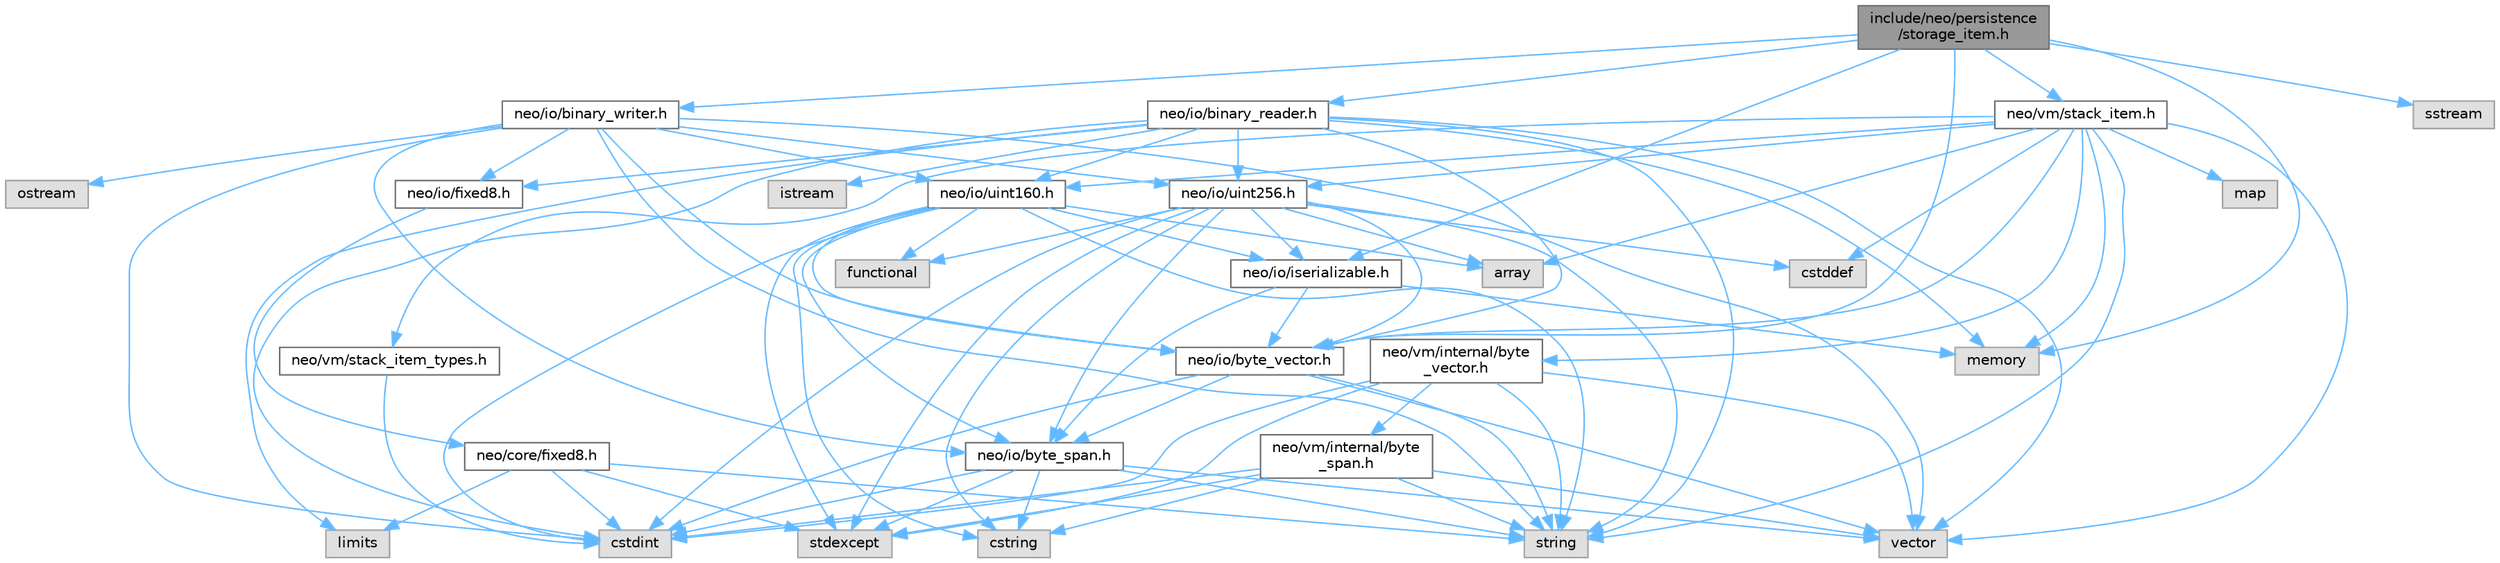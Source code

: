 digraph "include/neo/persistence/storage_item.h"
{
 // LATEX_PDF_SIZE
  bgcolor="transparent";
  edge [fontname=Helvetica,fontsize=10,labelfontname=Helvetica,labelfontsize=10];
  node [fontname=Helvetica,fontsize=10,shape=box,height=0.2,width=0.4];
  Node1 [id="Node000001",label="include/neo/persistence\l/storage_item.h",height=0.2,width=0.4,color="gray40", fillcolor="grey60", style="filled", fontcolor="black",tooltip=" "];
  Node1 -> Node2 [id="edge85_Node000001_Node000002",color="steelblue1",style="solid",tooltip=" "];
  Node2 [id="Node000002",label="neo/io/binary_reader.h",height=0.2,width=0.4,color="grey40", fillcolor="white", style="filled",URL="$binary__reader_8h.html",tooltip=" "];
  Node2 -> Node3 [id="edge86_Node000002_Node000003",color="steelblue1",style="solid",tooltip=" "];
  Node3 [id="Node000003",label="neo/io/byte_vector.h",height=0.2,width=0.4,color="grey40", fillcolor="white", style="filled",URL="$io_2byte__vector_8h.html",tooltip=" "];
  Node3 -> Node4 [id="edge87_Node000003_Node000004",color="steelblue1",style="solid",tooltip=" "];
  Node4 [id="Node000004",label="neo/io/byte_span.h",height=0.2,width=0.4,color="grey40", fillcolor="white", style="filled",URL="$io_2byte__span_8h.html",tooltip=" "];
  Node4 -> Node5 [id="edge88_Node000004_Node000005",color="steelblue1",style="solid",tooltip=" "];
  Node5 [id="Node000005",label="cstdint",height=0.2,width=0.4,color="grey60", fillcolor="#E0E0E0", style="filled",tooltip=" "];
  Node4 -> Node6 [id="edge89_Node000004_Node000006",color="steelblue1",style="solid",tooltip=" "];
  Node6 [id="Node000006",label="cstring",height=0.2,width=0.4,color="grey60", fillcolor="#E0E0E0", style="filled",tooltip=" "];
  Node4 -> Node7 [id="edge90_Node000004_Node000007",color="steelblue1",style="solid",tooltip=" "];
  Node7 [id="Node000007",label="stdexcept",height=0.2,width=0.4,color="grey60", fillcolor="#E0E0E0", style="filled",tooltip=" "];
  Node4 -> Node8 [id="edge91_Node000004_Node000008",color="steelblue1",style="solid",tooltip=" "];
  Node8 [id="Node000008",label="string",height=0.2,width=0.4,color="grey60", fillcolor="#E0E0E0", style="filled",tooltip=" "];
  Node4 -> Node9 [id="edge92_Node000004_Node000009",color="steelblue1",style="solid",tooltip=" "];
  Node9 [id="Node000009",label="vector",height=0.2,width=0.4,color="grey60", fillcolor="#E0E0E0", style="filled",tooltip=" "];
  Node3 -> Node5 [id="edge93_Node000003_Node000005",color="steelblue1",style="solid",tooltip=" "];
  Node3 -> Node8 [id="edge94_Node000003_Node000008",color="steelblue1",style="solid",tooltip=" "];
  Node3 -> Node9 [id="edge95_Node000003_Node000009",color="steelblue1",style="solid",tooltip=" "];
  Node2 -> Node10 [id="edge96_Node000002_Node000010",color="steelblue1",style="solid",tooltip=" "];
  Node10 [id="Node000010",label="neo/io/fixed8.h",height=0.2,width=0.4,color="grey40", fillcolor="white", style="filled",URL="$io_2fixed8_8h.html",tooltip=" "];
  Node10 -> Node11 [id="edge97_Node000010_Node000011",color="steelblue1",style="solid",tooltip=" "];
  Node11 [id="Node000011",label="neo/core/fixed8.h",height=0.2,width=0.4,color="grey40", fillcolor="white", style="filled",URL="$core_2fixed8_8h.html",tooltip=" "];
  Node11 -> Node5 [id="edge98_Node000011_Node000005",color="steelblue1",style="solid",tooltip=" "];
  Node11 -> Node12 [id="edge99_Node000011_Node000012",color="steelblue1",style="solid",tooltip=" "];
  Node12 [id="Node000012",label="limits",height=0.2,width=0.4,color="grey60", fillcolor="#E0E0E0", style="filled",tooltip=" "];
  Node11 -> Node7 [id="edge100_Node000011_Node000007",color="steelblue1",style="solid",tooltip=" "];
  Node11 -> Node8 [id="edge101_Node000011_Node000008",color="steelblue1",style="solid",tooltip=" "];
  Node2 -> Node13 [id="edge102_Node000002_Node000013",color="steelblue1",style="solid",tooltip=" "];
  Node13 [id="Node000013",label="neo/io/uint160.h",height=0.2,width=0.4,color="grey40", fillcolor="white", style="filled",URL="$uint160_8h.html",tooltip=" "];
  Node13 -> Node4 [id="edge103_Node000013_Node000004",color="steelblue1",style="solid",tooltip=" "];
  Node13 -> Node3 [id="edge104_Node000013_Node000003",color="steelblue1",style="solid",tooltip=" "];
  Node13 -> Node14 [id="edge105_Node000013_Node000014",color="steelblue1",style="solid",tooltip=" "];
  Node14 [id="Node000014",label="neo/io/iserializable.h",height=0.2,width=0.4,color="grey40", fillcolor="white", style="filled",URL="$iserializable_8h.html",tooltip=" "];
  Node14 -> Node4 [id="edge106_Node000014_Node000004",color="steelblue1",style="solid",tooltip=" "];
  Node14 -> Node3 [id="edge107_Node000014_Node000003",color="steelblue1",style="solid",tooltip=" "];
  Node14 -> Node15 [id="edge108_Node000014_Node000015",color="steelblue1",style="solid",tooltip=" "];
  Node15 [id="Node000015",label="memory",height=0.2,width=0.4,color="grey60", fillcolor="#E0E0E0", style="filled",tooltip=" "];
  Node13 -> Node16 [id="edge109_Node000013_Node000016",color="steelblue1",style="solid",tooltip=" "];
  Node16 [id="Node000016",label="array",height=0.2,width=0.4,color="grey60", fillcolor="#E0E0E0", style="filled",tooltip=" "];
  Node13 -> Node5 [id="edge110_Node000013_Node000005",color="steelblue1",style="solid",tooltip=" "];
  Node13 -> Node6 [id="edge111_Node000013_Node000006",color="steelblue1",style="solid",tooltip=" "];
  Node13 -> Node17 [id="edge112_Node000013_Node000017",color="steelblue1",style="solid",tooltip=" "];
  Node17 [id="Node000017",label="functional",height=0.2,width=0.4,color="grey60", fillcolor="#E0E0E0", style="filled",tooltip=" "];
  Node13 -> Node7 [id="edge113_Node000013_Node000007",color="steelblue1",style="solid",tooltip=" "];
  Node13 -> Node8 [id="edge114_Node000013_Node000008",color="steelblue1",style="solid",tooltip=" "];
  Node2 -> Node18 [id="edge115_Node000002_Node000018",color="steelblue1",style="solid",tooltip=" "];
  Node18 [id="Node000018",label="neo/io/uint256.h",height=0.2,width=0.4,color="grey40", fillcolor="white", style="filled",URL="$uint256_8h.html",tooltip=" "];
  Node18 -> Node4 [id="edge116_Node000018_Node000004",color="steelblue1",style="solid",tooltip=" "];
  Node18 -> Node3 [id="edge117_Node000018_Node000003",color="steelblue1",style="solid",tooltip=" "];
  Node18 -> Node14 [id="edge118_Node000018_Node000014",color="steelblue1",style="solid",tooltip=" "];
  Node18 -> Node16 [id="edge119_Node000018_Node000016",color="steelblue1",style="solid",tooltip=" "];
  Node18 -> Node19 [id="edge120_Node000018_Node000019",color="steelblue1",style="solid",tooltip=" "];
  Node19 [id="Node000019",label="cstddef",height=0.2,width=0.4,color="grey60", fillcolor="#E0E0E0", style="filled",tooltip=" "];
  Node18 -> Node5 [id="edge121_Node000018_Node000005",color="steelblue1",style="solid",tooltip=" "];
  Node18 -> Node6 [id="edge122_Node000018_Node000006",color="steelblue1",style="solid",tooltip=" "];
  Node18 -> Node17 [id="edge123_Node000018_Node000017",color="steelblue1",style="solid",tooltip=" "];
  Node18 -> Node7 [id="edge124_Node000018_Node000007",color="steelblue1",style="solid",tooltip=" "];
  Node18 -> Node8 [id="edge125_Node000018_Node000008",color="steelblue1",style="solid",tooltip=" "];
  Node2 -> Node5 [id="edge126_Node000002_Node000005",color="steelblue1",style="solid",tooltip=" "];
  Node2 -> Node20 [id="edge127_Node000002_Node000020",color="steelblue1",style="solid",tooltip=" "];
  Node20 [id="Node000020",label="istream",height=0.2,width=0.4,color="grey60", fillcolor="#E0E0E0", style="filled",tooltip=" "];
  Node2 -> Node12 [id="edge128_Node000002_Node000012",color="steelblue1",style="solid",tooltip=" "];
  Node2 -> Node15 [id="edge129_Node000002_Node000015",color="steelblue1",style="solid",tooltip=" "];
  Node2 -> Node8 [id="edge130_Node000002_Node000008",color="steelblue1",style="solid",tooltip=" "];
  Node2 -> Node9 [id="edge131_Node000002_Node000009",color="steelblue1",style="solid",tooltip=" "];
  Node1 -> Node21 [id="edge132_Node000001_Node000021",color="steelblue1",style="solid",tooltip=" "];
  Node21 [id="Node000021",label="neo/io/binary_writer.h",height=0.2,width=0.4,color="grey40", fillcolor="white", style="filled",URL="$binary__writer_8h.html",tooltip=" "];
  Node21 -> Node4 [id="edge133_Node000021_Node000004",color="steelblue1",style="solid",tooltip=" "];
  Node21 -> Node3 [id="edge134_Node000021_Node000003",color="steelblue1",style="solid",tooltip=" "];
  Node21 -> Node10 [id="edge135_Node000021_Node000010",color="steelblue1",style="solid",tooltip=" "];
  Node21 -> Node13 [id="edge136_Node000021_Node000013",color="steelblue1",style="solid",tooltip=" "];
  Node21 -> Node18 [id="edge137_Node000021_Node000018",color="steelblue1",style="solid",tooltip=" "];
  Node21 -> Node5 [id="edge138_Node000021_Node000005",color="steelblue1",style="solid",tooltip=" "];
  Node21 -> Node22 [id="edge139_Node000021_Node000022",color="steelblue1",style="solid",tooltip=" "];
  Node22 [id="Node000022",label="ostream",height=0.2,width=0.4,color="grey60", fillcolor="#E0E0E0", style="filled",tooltip=" "];
  Node21 -> Node8 [id="edge140_Node000021_Node000008",color="steelblue1",style="solid",tooltip=" "];
  Node21 -> Node9 [id="edge141_Node000021_Node000009",color="steelblue1",style="solid",tooltip=" "];
  Node1 -> Node3 [id="edge142_Node000001_Node000003",color="steelblue1",style="solid",tooltip=" "];
  Node1 -> Node14 [id="edge143_Node000001_Node000014",color="steelblue1",style="solid",tooltip=" "];
  Node1 -> Node23 [id="edge144_Node000001_Node000023",color="steelblue1",style="solid",tooltip=" "];
  Node23 [id="Node000023",label="neo/vm/stack_item.h",height=0.2,width=0.4,color="grey40", fillcolor="white", style="filled",URL="$stack__item_8h.html",tooltip=" "];
  Node23 -> Node3 [id="edge145_Node000023_Node000003",color="steelblue1",style="solid",tooltip=" "];
  Node23 -> Node13 [id="edge146_Node000023_Node000013",color="steelblue1",style="solid",tooltip=" "];
  Node23 -> Node18 [id="edge147_Node000023_Node000018",color="steelblue1",style="solid",tooltip=" "];
  Node23 -> Node24 [id="edge148_Node000023_Node000024",color="steelblue1",style="solid",tooltip=" "];
  Node24 [id="Node000024",label="neo/vm/internal/byte\l_vector.h",height=0.2,width=0.4,color="grey40", fillcolor="white", style="filled",URL="$vm_2internal_2byte__vector_8h.html",tooltip=" "];
  Node24 -> Node25 [id="edge149_Node000024_Node000025",color="steelblue1",style="solid",tooltip=" "];
  Node25 [id="Node000025",label="neo/vm/internal/byte\l_span.h",height=0.2,width=0.4,color="grey40", fillcolor="white", style="filled",URL="$vm_2internal_2byte__span_8h.html",tooltip=" "];
  Node25 -> Node5 [id="edge150_Node000025_Node000005",color="steelblue1",style="solid",tooltip=" "];
  Node25 -> Node6 [id="edge151_Node000025_Node000006",color="steelblue1",style="solid",tooltip=" "];
  Node25 -> Node7 [id="edge152_Node000025_Node000007",color="steelblue1",style="solid",tooltip=" "];
  Node25 -> Node8 [id="edge153_Node000025_Node000008",color="steelblue1",style="solid",tooltip=" "];
  Node25 -> Node9 [id="edge154_Node000025_Node000009",color="steelblue1",style="solid",tooltip=" "];
  Node24 -> Node5 [id="edge155_Node000024_Node000005",color="steelblue1",style="solid",tooltip=" "];
  Node24 -> Node7 [id="edge156_Node000024_Node000007",color="steelblue1",style="solid",tooltip=" "];
  Node24 -> Node8 [id="edge157_Node000024_Node000008",color="steelblue1",style="solid",tooltip=" "];
  Node24 -> Node9 [id="edge158_Node000024_Node000009",color="steelblue1",style="solid",tooltip=" "];
  Node23 -> Node26 [id="edge159_Node000023_Node000026",color="steelblue1",style="solid",tooltip=" "];
  Node26 [id="Node000026",label="neo/vm/stack_item_types.h",height=0.2,width=0.4,color="grey40", fillcolor="white", style="filled",URL="$stack__item__types_8h.html",tooltip=" "];
  Node26 -> Node5 [id="edge160_Node000026_Node000005",color="steelblue1",style="solid",tooltip=" "];
  Node23 -> Node16 [id="edge161_Node000023_Node000016",color="steelblue1",style="solid",tooltip=" "];
  Node23 -> Node19 [id="edge162_Node000023_Node000019",color="steelblue1",style="solid",tooltip=" "];
  Node23 -> Node27 [id="edge163_Node000023_Node000027",color="steelblue1",style="solid",tooltip=" "];
  Node27 [id="Node000027",label="map",height=0.2,width=0.4,color="grey60", fillcolor="#E0E0E0", style="filled",tooltip=" "];
  Node23 -> Node15 [id="edge164_Node000023_Node000015",color="steelblue1",style="solid",tooltip=" "];
  Node23 -> Node8 [id="edge165_Node000023_Node000008",color="steelblue1",style="solid",tooltip=" "];
  Node23 -> Node9 [id="edge166_Node000023_Node000009",color="steelblue1",style="solid",tooltip=" "];
  Node1 -> Node15 [id="edge167_Node000001_Node000015",color="steelblue1",style="solid",tooltip=" "];
  Node1 -> Node28 [id="edge168_Node000001_Node000028",color="steelblue1",style="solid",tooltip=" "];
  Node28 [id="Node000028",label="sstream",height=0.2,width=0.4,color="grey60", fillcolor="#E0E0E0", style="filled",tooltip=" "];
}

